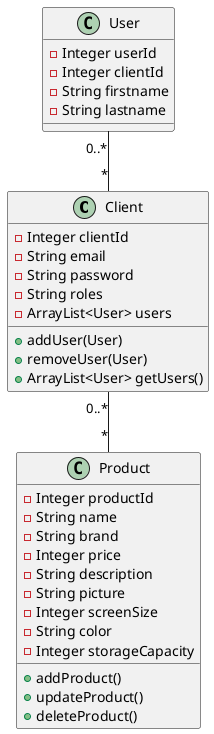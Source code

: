 @startuml
'https://plantuml.com/class-diagram
Client "0..*" -- "*" Product
 User "0..*" -- "*" Client


class Product {
    - Integer productId
    - String name
    - String brand
    - Integer price
    - String description
    - String picture
    - Integer screenSize
    - String color
    - Integer storageCapacity

    + addProduct()
    + updateProduct()
    + deleteProduct()
}

class Client {
    - Integer clientId
    - String email
    - String password
    - String roles
    - ArrayList<User> users

    + addUser(User)
    + removeUser(User)
    + ArrayList<User> getUsers()


}

class User {
    - Integer userId
    - Integer clientId
    - String firstname
    - String lastname

}

@enduml
